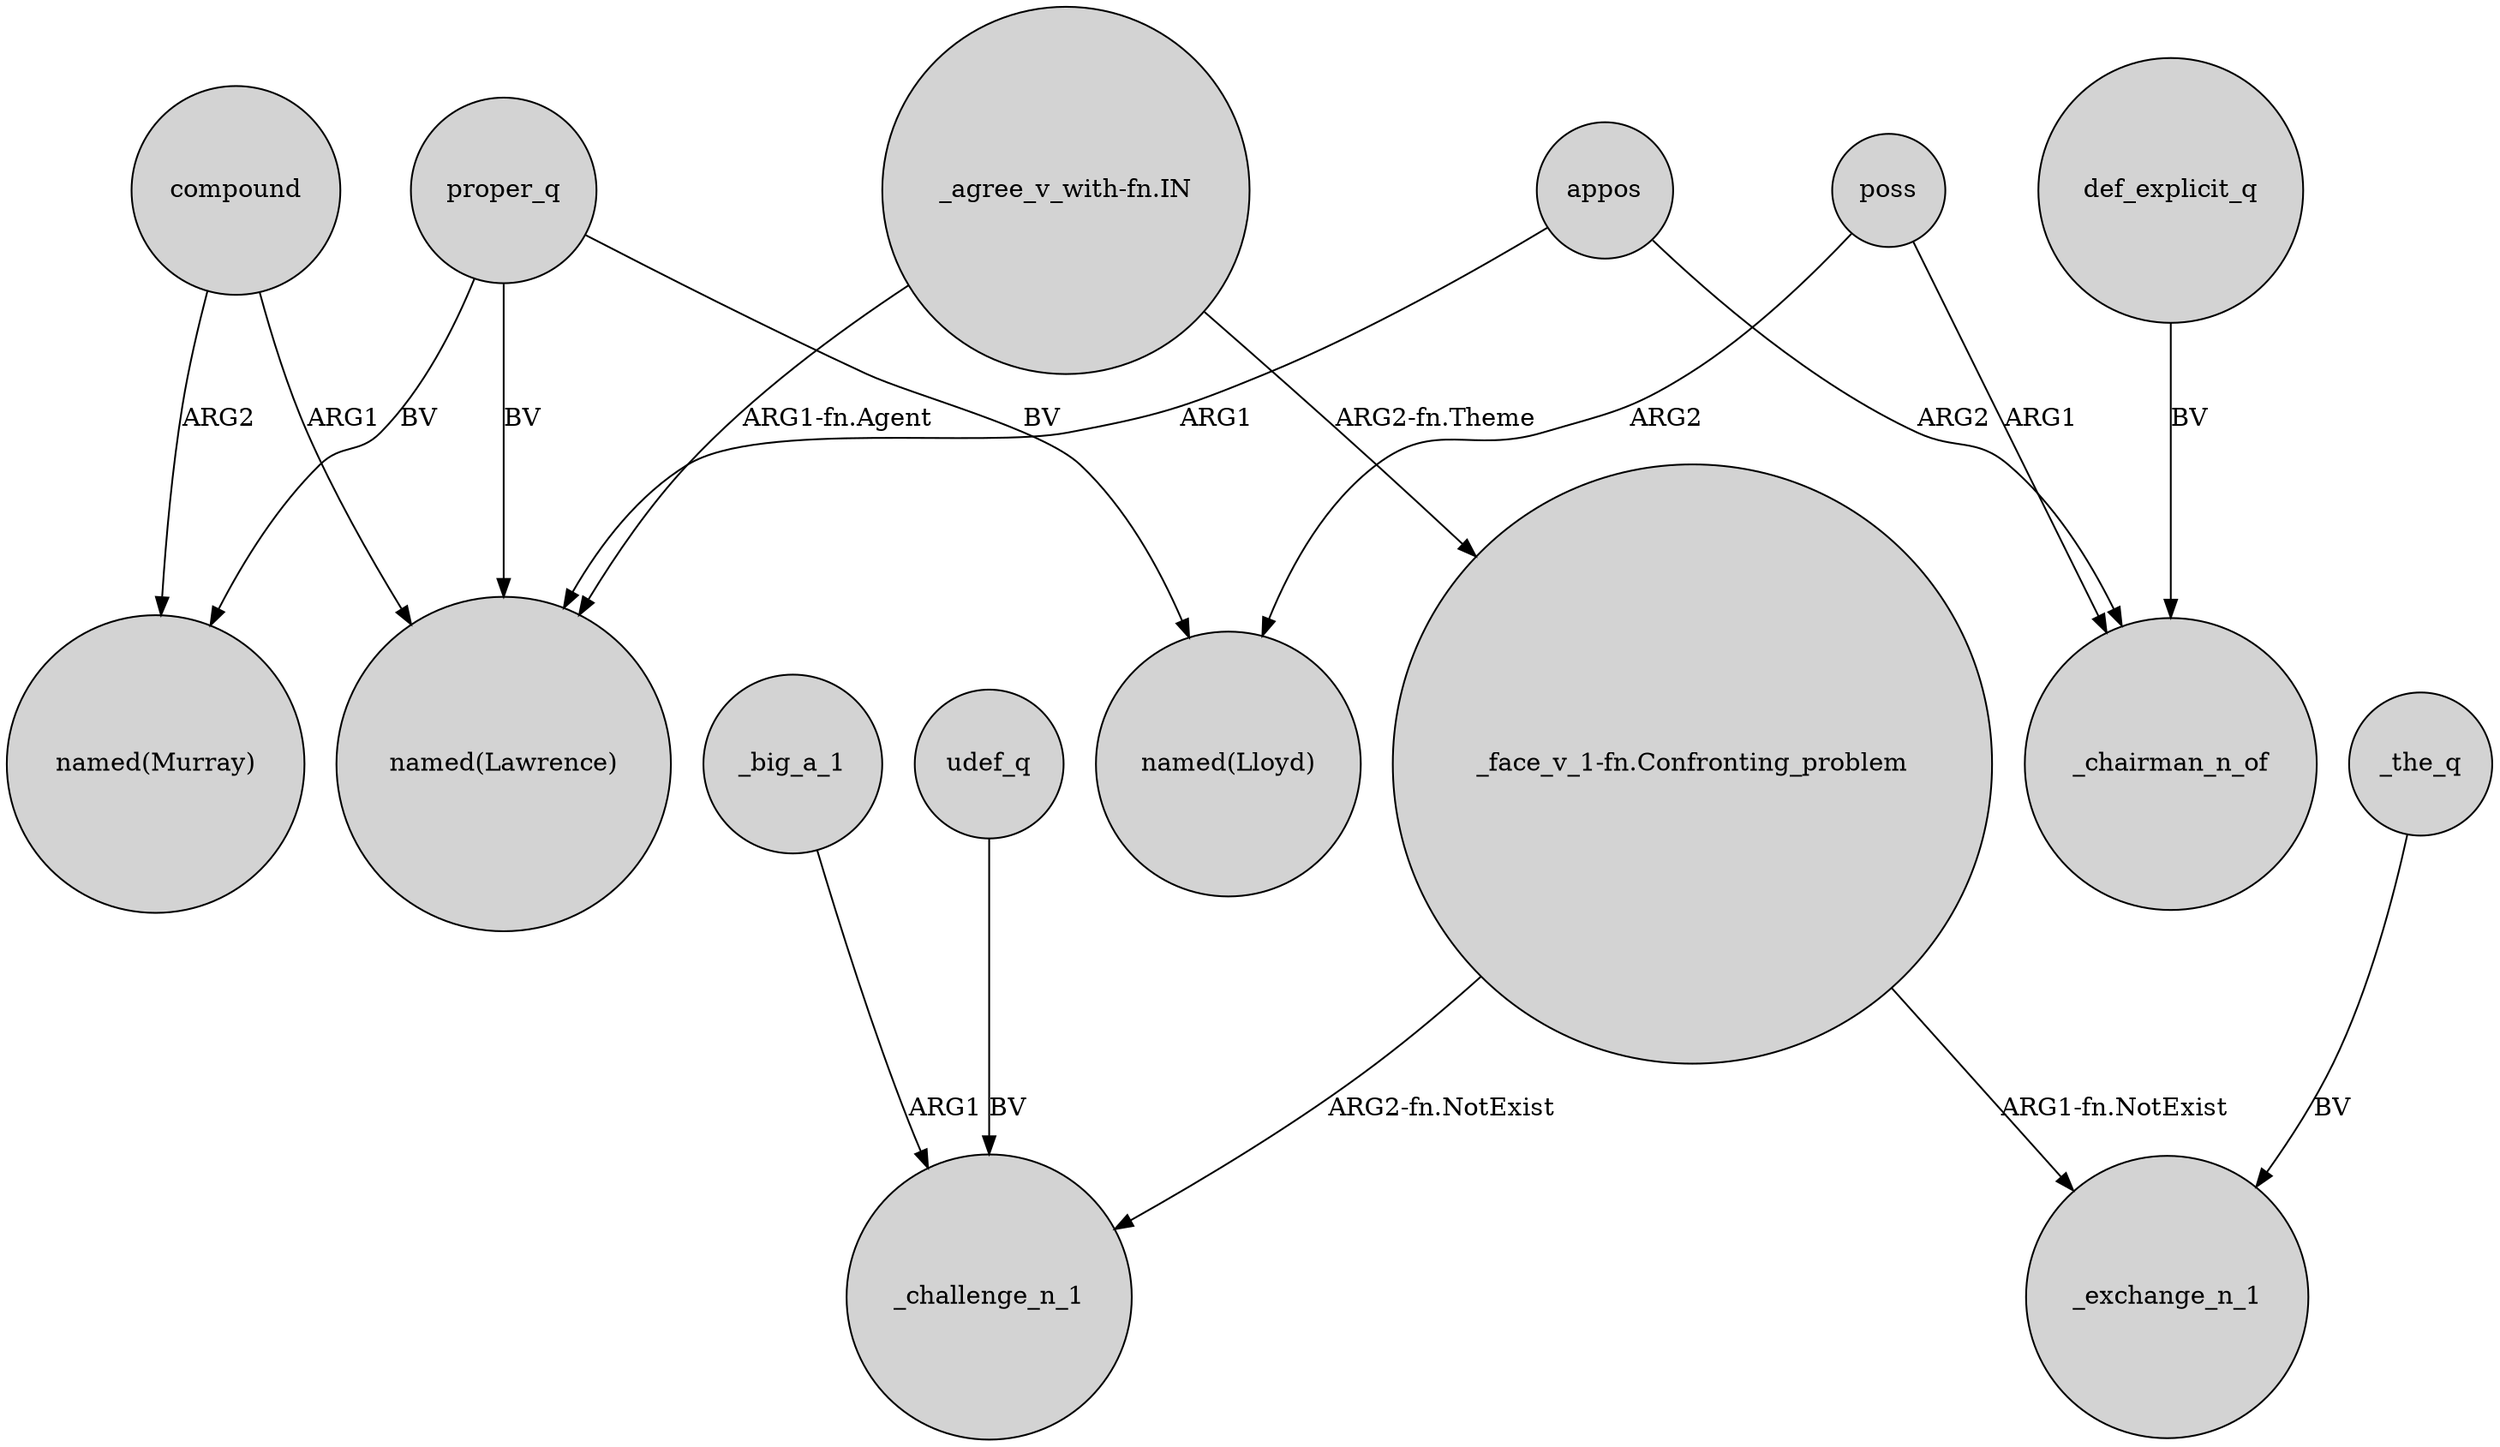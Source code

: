 digraph {
	node [shape=circle style=filled]
	compound -> "named(Lawrence)" [label=ARG1]
	poss -> "named(Lloyd)" [label=ARG2]
	compound -> "named(Murray)" [label=ARG2]
	appos -> _chairman_n_of [label=ARG2]
	proper_q -> "named(Lawrence)" [label=BV]
	"_agree_v_with-fn.IN" -> "named(Lawrence)" [label="ARG1-fn.Agent"]
	poss -> _chairman_n_of [label=ARG1]
	_big_a_1 -> _challenge_n_1 [label=ARG1]
	udef_q -> _challenge_n_1 [label=BV]
	def_explicit_q -> _chairman_n_of [label=BV]
	"_agree_v_with-fn.IN" -> "_face_v_1-fn.Confronting_problem" [label="ARG2-fn.Theme"]
	_the_q -> _exchange_n_1 [label=BV]
	appos -> "named(Lawrence)" [label=ARG1]
	proper_q -> "named(Murray)" [label=BV]
	proper_q -> "named(Lloyd)" [label=BV]
	"_face_v_1-fn.Confronting_problem" -> _exchange_n_1 [label="ARG1-fn.NotExist"]
	"_face_v_1-fn.Confronting_problem" -> _challenge_n_1 [label="ARG2-fn.NotExist"]
}
